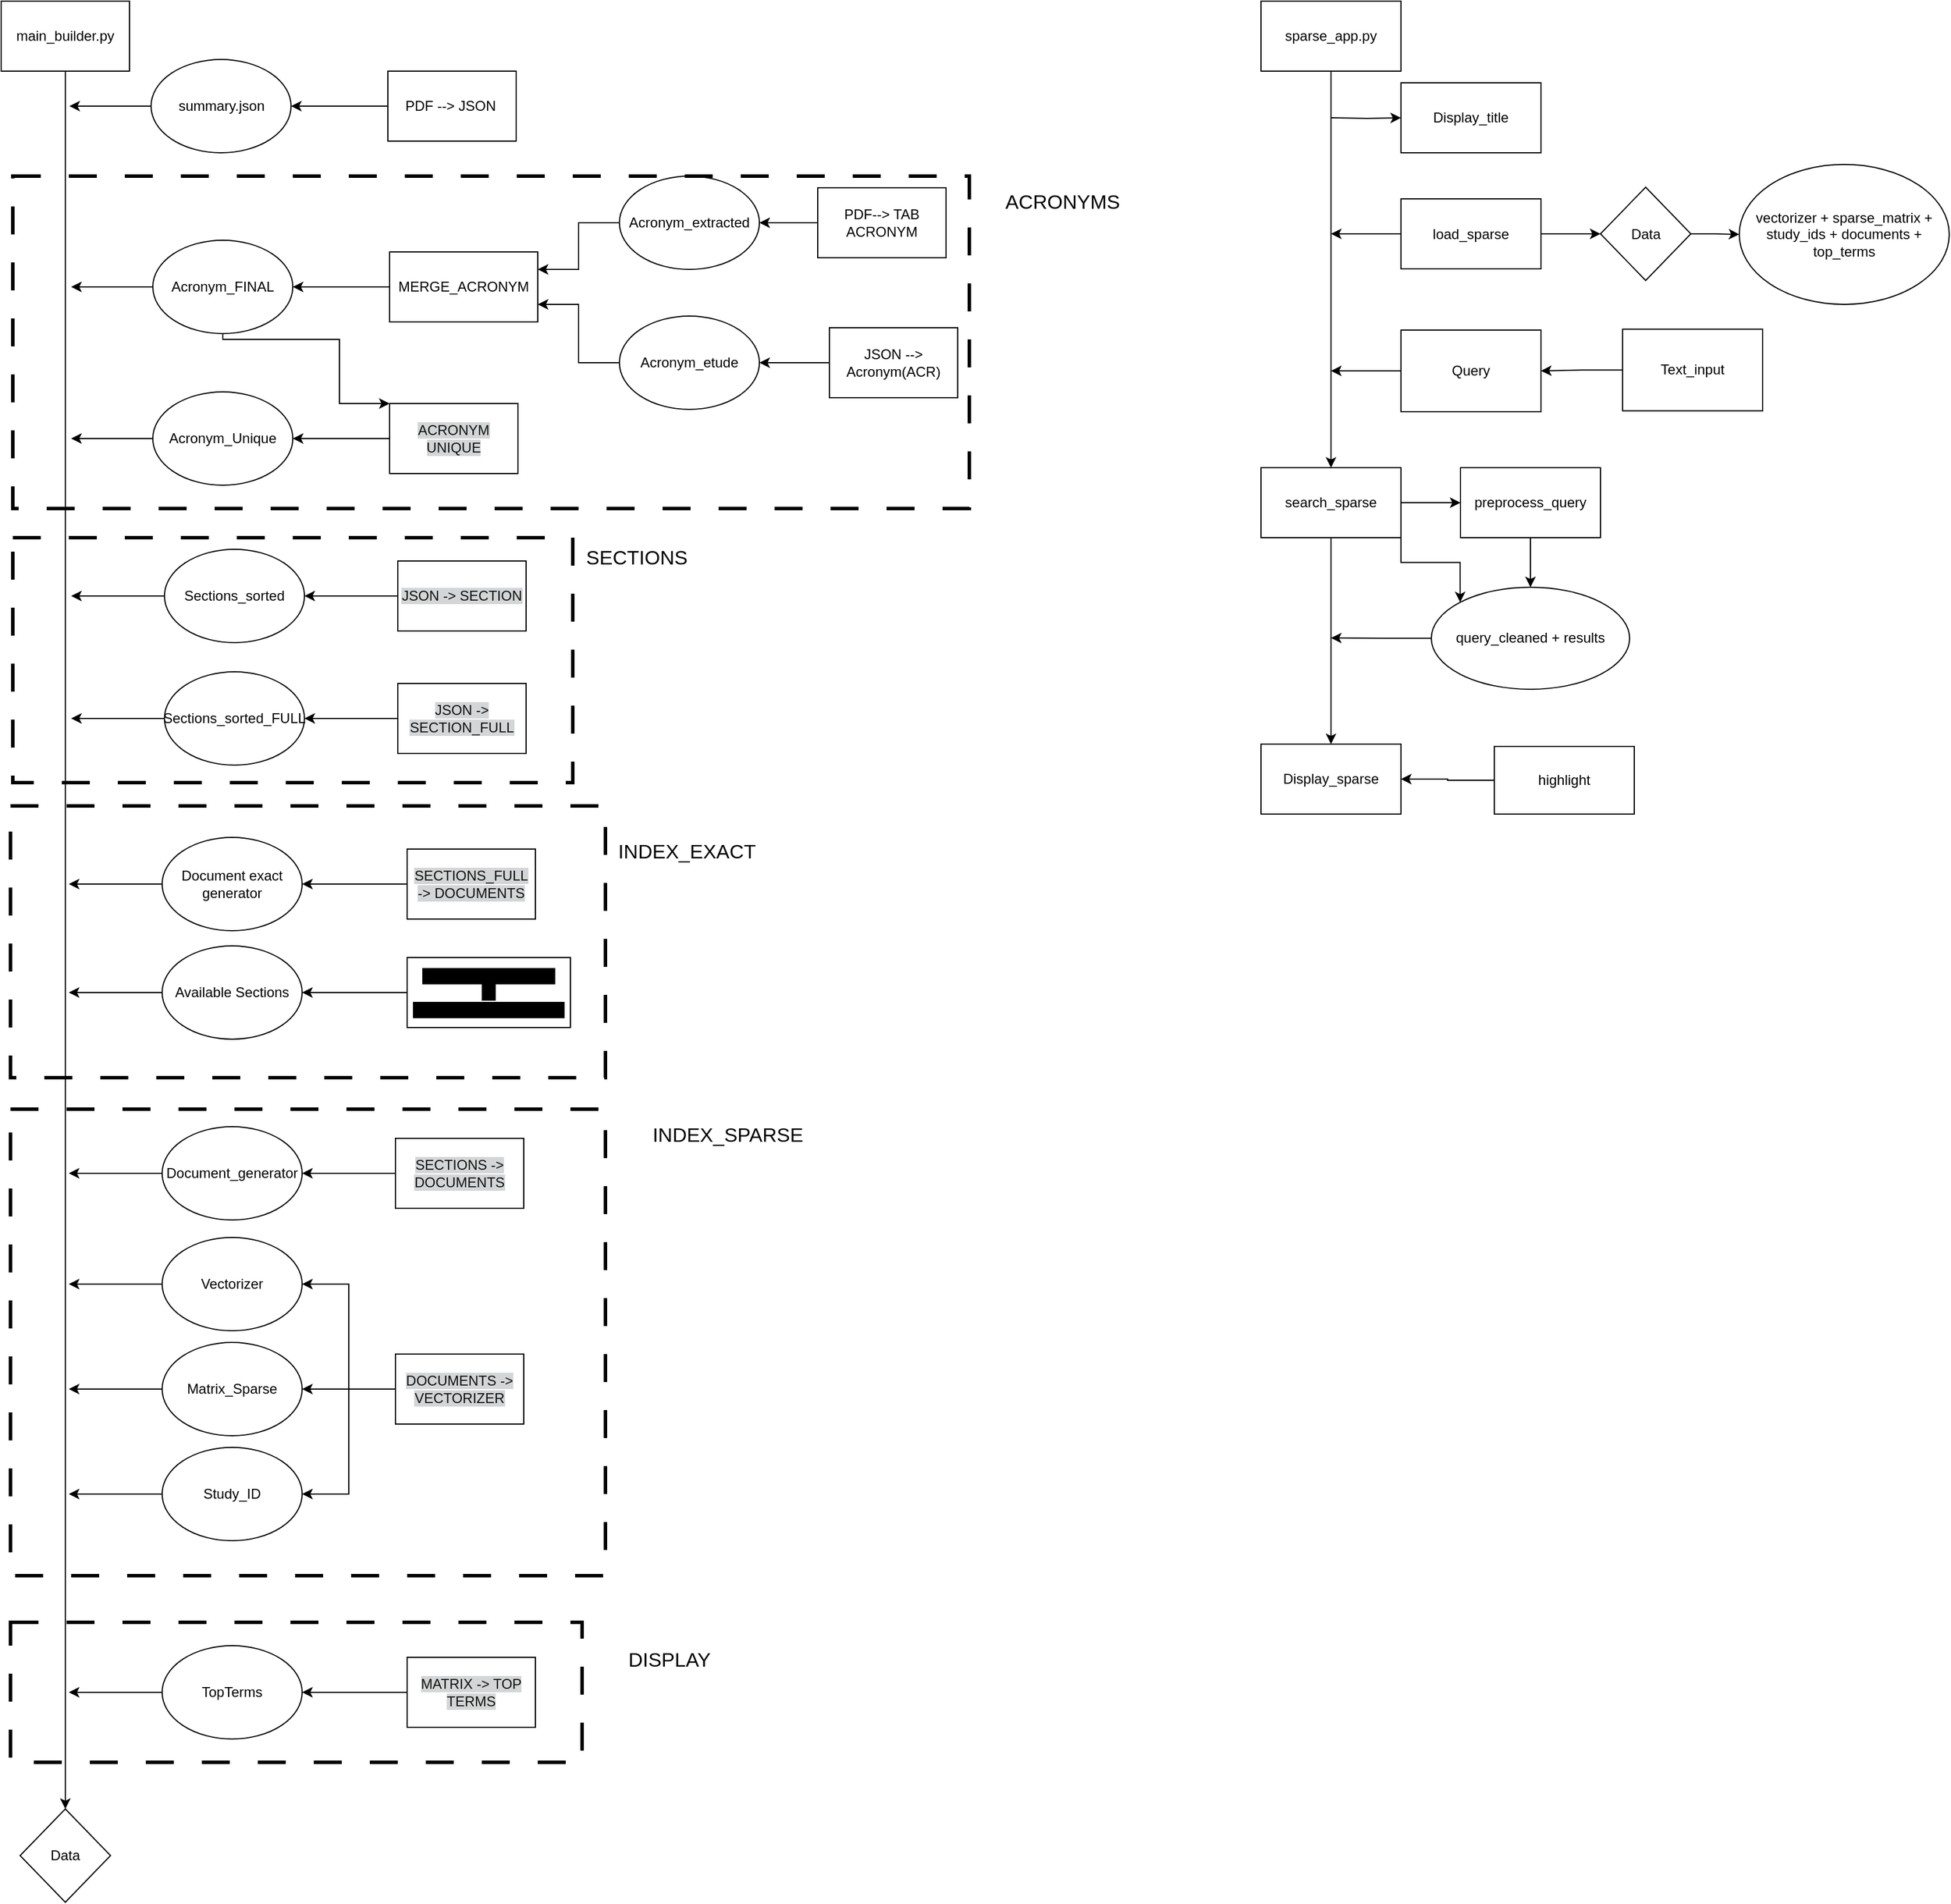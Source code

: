 <mxfile version="28.1.1">
  <diagram name="Page-1" id="GNgqUFo-OiHJyr59_QW6">
    <mxGraphModel dx="-51" dy="822" grid="1" gridSize="10" guides="1" tooltips="1" connect="1" arrows="1" fold="1" page="1" pageScale="1" pageWidth="827" pageHeight="1169" math="0" shadow="0">
      <root>
        <mxCell id="0" />
        <mxCell id="1" parent="0" />
        <mxCell id="ql1I9ebc44FmFIgegDxp-1" style="edgeStyle=orthogonalEdgeStyle;rounded=0;orthogonalLoop=1;jettySize=auto;html=1;entryX=0.5;entryY=0;entryDx=0;entryDy=0;" parent="1" source="ql1I9ebc44FmFIgegDxp-2" target="ql1I9ebc44FmFIgegDxp-20" edge="1">
          <mxGeometry relative="1" as="geometry">
            <mxPoint x="1735" y="640" as="targetPoint" />
          </mxGeometry>
        </mxCell>
        <mxCell id="ql1I9ebc44FmFIgegDxp-2" value="main_builder.py" style="rounded=0;whiteSpace=wrap;html=1;" parent="1" vertex="1">
          <mxGeometry x="1680" width="110" height="60" as="geometry" />
        </mxCell>
        <mxCell id="ql1I9ebc44FmFIgegDxp-20" value="Data" style="rhombus;whiteSpace=wrap;html=1;" parent="1" vertex="1">
          <mxGeometry x="1696.25" y="1550" width="77.5" height="80" as="geometry" />
        </mxCell>
        <mxCell id="ql1I9ebc44FmFIgegDxp-42" style="edgeStyle=orthogonalEdgeStyle;rounded=0;orthogonalLoop=1;jettySize=auto;html=1;entryX=1;entryY=0.5;entryDx=0;entryDy=0;" parent="1" source="ql1I9ebc44FmFIgegDxp-21" target="ql1I9ebc44FmFIgegDxp-23" edge="1">
          <mxGeometry relative="1" as="geometry" />
        </mxCell>
        <mxCell id="ql1I9ebc44FmFIgegDxp-21" value="PDF --&amp;gt; JSON&amp;nbsp;" style="rounded=0;whiteSpace=wrap;html=1;" parent="1" vertex="1">
          <mxGeometry x="2011.5" y="60" width="110" height="60" as="geometry" />
        </mxCell>
        <mxCell id="ql1I9ebc44FmFIgegDxp-48" style="edgeStyle=orthogonalEdgeStyle;rounded=0;orthogonalLoop=1;jettySize=auto;html=1;" parent="1" source="ql1I9ebc44FmFIgegDxp-23" edge="1">
          <mxGeometry relative="1" as="geometry">
            <mxPoint x="1738.5" y="90" as="targetPoint" />
          </mxGeometry>
        </mxCell>
        <mxCell id="ql1I9ebc44FmFIgegDxp-23" value="summary.json" style="ellipse;whiteSpace=wrap;html=1;" parent="1" vertex="1">
          <mxGeometry x="1808.5" y="50" width="120" height="80" as="geometry" />
        </mxCell>
        <mxCell id="ql1I9ebc44FmFIgegDxp-25" value="PDF--&amp;gt; TAB ACRONYM" style="rounded=0;whiteSpace=wrap;html=1;" parent="1" vertex="1">
          <mxGeometry x="2380" y="160" width="110" height="60" as="geometry" />
        </mxCell>
        <mxCell id="ql1I9ebc44FmFIgegDxp-38" style="edgeStyle=orthogonalEdgeStyle;rounded=0;orthogonalLoop=1;jettySize=auto;html=1;entryX=1;entryY=0.25;entryDx=0;entryDy=0;" parent="1" source="ql1I9ebc44FmFIgegDxp-27" target="ql1I9ebc44FmFIgegDxp-35" edge="1">
          <mxGeometry relative="1" as="geometry" />
        </mxCell>
        <mxCell id="ql1I9ebc44FmFIgegDxp-27" value="Acronym_extracted" style="ellipse;whiteSpace=wrap;html=1;" parent="1" vertex="1">
          <mxGeometry x="2210" y="150" width="120" height="80" as="geometry" />
        </mxCell>
        <mxCell id="ql1I9ebc44FmFIgegDxp-57" style="edgeStyle=orthogonalEdgeStyle;rounded=0;orthogonalLoop=1;jettySize=auto;html=1;entryX=0;entryY=0;entryDx=0;entryDy=0;" parent="1" source="ql1I9ebc44FmFIgegDxp-30" target="ql1I9ebc44FmFIgegDxp-46" edge="1">
          <mxGeometry relative="1" as="geometry">
            <Array as="points">
              <mxPoint x="1870" y="290" />
              <mxPoint x="1970" y="290" />
              <mxPoint x="1970" y="345" />
            </Array>
          </mxGeometry>
        </mxCell>
        <mxCell id="ql1I9ebc44FmFIgegDxp-59" style="edgeStyle=orthogonalEdgeStyle;rounded=0;orthogonalLoop=1;jettySize=auto;html=1;" parent="1" source="ql1I9ebc44FmFIgegDxp-30" edge="1">
          <mxGeometry relative="1" as="geometry">
            <mxPoint x="1740" y="245.0" as="targetPoint" />
          </mxGeometry>
        </mxCell>
        <mxCell id="ql1I9ebc44FmFIgegDxp-30" value="Acronym_FINAL" style="ellipse;whiteSpace=wrap;html=1;" parent="1" vertex="1">
          <mxGeometry x="1810" y="205" width="120" height="80" as="geometry" />
        </mxCell>
        <mxCell id="ql1I9ebc44FmFIgegDxp-44" style="edgeStyle=orthogonalEdgeStyle;rounded=0;orthogonalLoop=1;jettySize=auto;html=1;entryX=1;entryY=0.5;entryDx=0;entryDy=0;" parent="1" source="ql1I9ebc44FmFIgegDxp-34" target="ql1I9ebc44FmFIgegDxp-29" edge="1">
          <mxGeometry relative="1" as="geometry" />
        </mxCell>
        <mxCell id="ql1I9ebc44FmFIgegDxp-34" value="JSON --&amp;gt; Acronym(ACR)" style="rounded=0;whiteSpace=wrap;html=1;" parent="1" vertex="1">
          <mxGeometry x="2390" y="280" width="110" height="60" as="geometry" />
        </mxCell>
        <mxCell id="ql1I9ebc44FmFIgegDxp-47" style="edgeStyle=orthogonalEdgeStyle;rounded=0;orthogonalLoop=1;jettySize=auto;html=1;" parent="1" source="ql1I9ebc44FmFIgegDxp-46" target="ql1I9ebc44FmFIgegDxp-31" edge="1">
          <mxGeometry relative="1" as="geometry" />
        </mxCell>
        <mxCell id="ql1I9ebc44FmFIgegDxp-46" value="&lt;span style=&quot;background-color: light-dark(rgb(211, 213, 214), rgb(0, 0, 0));&quot;&gt;&lt;font style=&quot;color: light-dark(rgb(18, 18, 18), rgb(255, 255, 255));&quot;&gt;ACRONYM UNIQUE&lt;/font&gt;&lt;/span&gt;" style="rounded=0;whiteSpace=wrap;html=1;" parent="1" vertex="1">
          <mxGeometry x="2013" y="345" width="110" height="60" as="geometry" />
        </mxCell>
        <mxCell id="ql1I9ebc44FmFIgegDxp-58" style="edgeStyle=orthogonalEdgeStyle;rounded=0;orthogonalLoop=1;jettySize=auto;html=1;" parent="1" source="ql1I9ebc44FmFIgegDxp-31" edge="1">
          <mxGeometry relative="1" as="geometry">
            <mxPoint x="1740" y="375" as="targetPoint" />
          </mxGeometry>
        </mxCell>
        <mxCell id="ql1I9ebc44FmFIgegDxp-31" value="Acronym_Unique" style="ellipse;whiteSpace=wrap;html=1;" parent="1" vertex="1">
          <mxGeometry x="1810" y="335" width="120" height="80" as="geometry" />
        </mxCell>
        <mxCell id="ql1I9ebc44FmFIgegDxp-51" value="" style="edgeStyle=orthogonalEdgeStyle;rounded=0;orthogonalLoop=1;jettySize=auto;html=1;entryX=1;entryY=0.5;entryDx=0;entryDy=0;" parent="1" source="ql1I9ebc44FmFIgegDxp-25" target="ql1I9ebc44FmFIgegDxp-27" edge="1">
          <mxGeometry relative="1" as="geometry">
            <mxPoint x="2150" y="275" as="sourcePoint" />
            <mxPoint x="2013" y="200" as="targetPoint" />
          </mxGeometry>
        </mxCell>
        <mxCell id="ql1I9ebc44FmFIgegDxp-53" value="" style="edgeStyle=orthogonalEdgeStyle;rounded=0;orthogonalLoop=1;jettySize=auto;html=1;entryX=1;entryY=0.75;entryDx=0;entryDy=0;" parent="1" source="ql1I9ebc44FmFIgegDxp-29" target="ql1I9ebc44FmFIgegDxp-35" edge="1">
          <mxGeometry relative="1" as="geometry">
            <mxPoint x="2130" y="250" as="targetPoint" />
          </mxGeometry>
        </mxCell>
        <mxCell id="ql1I9ebc44FmFIgegDxp-29" value="Acronym_etude" style="ellipse;whiteSpace=wrap;html=1;" parent="1" vertex="1">
          <mxGeometry x="2210" y="270" width="120" height="80" as="geometry" />
        </mxCell>
        <mxCell id="ql1I9ebc44FmFIgegDxp-54" style="edgeStyle=orthogonalEdgeStyle;rounded=0;orthogonalLoop=1;jettySize=auto;html=1;entryX=1;entryY=0.5;entryDx=0;entryDy=0;" parent="1" source="ql1I9ebc44FmFIgegDxp-35" target="ql1I9ebc44FmFIgegDxp-30" edge="1">
          <mxGeometry relative="1" as="geometry" />
        </mxCell>
        <mxCell id="ql1I9ebc44FmFIgegDxp-35" value="MERGE_ACRONYM" style="rounded=0;whiteSpace=wrap;html=1;" parent="1" vertex="1">
          <mxGeometry x="2013" y="215" width="127" height="60" as="geometry" />
        </mxCell>
        <mxCell id="ql1I9ebc44FmFIgegDxp-65" style="edgeStyle=orthogonalEdgeStyle;rounded=0;orthogonalLoop=1;jettySize=auto;html=1;entryX=1;entryY=0.5;entryDx=0;entryDy=0;" parent="1" source="ql1I9ebc44FmFIgegDxp-60" target="ql1I9ebc44FmFIgegDxp-63" edge="1">
          <mxGeometry relative="1" as="geometry" />
        </mxCell>
        <mxCell id="ql1I9ebc44FmFIgegDxp-60" value="&lt;span style=&quot;background-color: light-dark(rgb(211, 213, 214), rgb(0, 0, 0));&quot;&gt;&lt;font style=&quot;color: light-dark(rgb(18, 18, 18), rgb(255, 255, 255));&quot;&gt;JSON -&amp;gt; SECTION&lt;/font&gt;&lt;/span&gt;" style="rounded=0;whiteSpace=wrap;html=1;" parent="1" vertex="1">
          <mxGeometry x="2020" y="480" width="110" height="60" as="geometry" />
        </mxCell>
        <mxCell id="ql1I9ebc44FmFIgegDxp-66" style="edgeStyle=orthogonalEdgeStyle;rounded=0;orthogonalLoop=1;jettySize=auto;html=1;entryX=1;entryY=0.5;entryDx=0;entryDy=0;" parent="1" source="ql1I9ebc44FmFIgegDxp-61" target="ql1I9ebc44FmFIgegDxp-64" edge="1">
          <mxGeometry relative="1" as="geometry" />
        </mxCell>
        <mxCell id="ql1I9ebc44FmFIgegDxp-61" value="&lt;span style=&quot;background-color: light-dark(rgb(211, 213, 214), rgb(0, 0, 0));&quot;&gt;&lt;font style=&quot;color: light-dark(rgb(18, 18, 18), rgb(255, 255, 255));&quot;&gt;JSON -&amp;gt; SECTION_FULL&lt;/font&gt;&lt;/span&gt;" style="rounded=0;whiteSpace=wrap;html=1;" parent="1" vertex="1">
          <mxGeometry x="2020" y="585" width="110" height="60" as="geometry" />
        </mxCell>
        <mxCell id="ql1I9ebc44FmFIgegDxp-68" style="edgeStyle=orthogonalEdgeStyle;rounded=0;orthogonalLoop=1;jettySize=auto;html=1;" parent="1" source="ql1I9ebc44FmFIgegDxp-63" edge="1">
          <mxGeometry relative="1" as="geometry">
            <mxPoint x="1740" y="510" as="targetPoint" />
          </mxGeometry>
        </mxCell>
        <mxCell id="ql1I9ebc44FmFIgegDxp-63" value="Sections_sorted" style="ellipse;whiteSpace=wrap;html=1;" parent="1" vertex="1">
          <mxGeometry x="1820" y="470" width="120" height="80" as="geometry" />
        </mxCell>
        <mxCell id="ql1I9ebc44FmFIgegDxp-67" style="edgeStyle=orthogonalEdgeStyle;rounded=0;orthogonalLoop=1;jettySize=auto;html=1;" parent="1" source="ql1I9ebc44FmFIgegDxp-64" edge="1">
          <mxGeometry relative="1" as="geometry">
            <mxPoint x="1740" y="615" as="targetPoint" />
          </mxGeometry>
        </mxCell>
        <mxCell id="ql1I9ebc44FmFIgegDxp-64" value="Sections_sorted_FULL" style="ellipse;whiteSpace=wrap;html=1;" parent="1" vertex="1">
          <mxGeometry x="1820" y="575" width="120" height="80" as="geometry" />
        </mxCell>
        <mxCell id="ql1I9ebc44FmFIgegDxp-73" value="" style="rounded=0;whiteSpace=wrap;html=1;fillColor=none;dashed=1;dashPattern=8 8;strokeWidth=3;" parent="1" vertex="1">
          <mxGeometry x="1690" y="460" width="480" height="210" as="geometry" />
        </mxCell>
        <mxCell id="ql1I9ebc44FmFIgegDxp-74" value="&lt;font style=&quot;font-size: 17px;&quot;&gt;SECTIONS&lt;/font&gt;" style="text;html=1;align=center;verticalAlign=middle;whiteSpace=wrap;rounded=0;" parent="1" vertex="1">
          <mxGeometry x="2180" y="455" width="90" height="45" as="geometry" />
        </mxCell>
        <mxCell id="ql1I9ebc44FmFIgegDxp-75" value="" style="rounded=0;whiteSpace=wrap;html=1;fillColor=none;dashed=1;dashPattern=8 8;strokeWidth=3;" parent="1" vertex="1">
          <mxGeometry x="1690" y="150" width="820" height="285" as="geometry" />
        </mxCell>
        <mxCell id="ql1I9ebc44FmFIgegDxp-76" value="&lt;font style=&quot;font-size: 17px;&quot;&gt;ACRONYMS&lt;/font&gt;" style="text;html=1;align=center;verticalAlign=middle;whiteSpace=wrap;rounded=0;" parent="1" vertex="1">
          <mxGeometry x="2530" y="150" width="120" height="45" as="geometry" />
        </mxCell>
        <mxCell id="ql1I9ebc44FmFIgegDxp-77" value="" style="rounded=0;whiteSpace=wrap;html=1;fillColor=none;dashed=1;dashPattern=8 8;strokeWidth=3;" parent="1" vertex="1">
          <mxGeometry x="1688" y="950" width="510" height="400" as="geometry" />
        </mxCell>
        <mxCell id="ql1I9ebc44FmFIgegDxp-78" value="&lt;font style=&quot;font-size: 17px;&quot;&gt;INDEX_SPARSE&lt;/font&gt;" style="text;html=1;align=center;verticalAlign=middle;whiteSpace=wrap;rounded=0;" parent="1" vertex="1">
          <mxGeometry x="2228" y="950" width="150" height="45" as="geometry" />
        </mxCell>
        <mxCell id="ql1I9ebc44FmFIgegDxp-84" style="edgeStyle=orthogonalEdgeStyle;rounded=0;orthogonalLoop=1;jettySize=auto;html=1;" parent="1" source="ql1I9ebc44FmFIgegDxp-79" edge="1">
          <mxGeometry relative="1" as="geometry">
            <mxPoint x="1738" y="1005" as="targetPoint" />
          </mxGeometry>
        </mxCell>
        <mxCell id="ql1I9ebc44FmFIgegDxp-79" value="Document_generator" style="ellipse;whiteSpace=wrap;html=1;" parent="1" vertex="1">
          <mxGeometry x="1818" y="965" width="120" height="80" as="geometry" />
        </mxCell>
        <mxCell id="ql1I9ebc44FmFIgegDxp-88" style="edgeStyle=orthogonalEdgeStyle;rounded=0;orthogonalLoop=1;jettySize=auto;html=1;" parent="1" source="ql1I9ebc44FmFIgegDxp-80" edge="1">
          <mxGeometry relative="1" as="geometry">
            <mxPoint x="1738" y="1100" as="targetPoint" />
          </mxGeometry>
        </mxCell>
        <mxCell id="ql1I9ebc44FmFIgegDxp-80" value="Vectorizer" style="ellipse;whiteSpace=wrap;html=1;" parent="1" vertex="1">
          <mxGeometry x="1818" y="1060" width="120" height="80" as="geometry" />
        </mxCell>
        <mxCell id="ql1I9ebc44FmFIgegDxp-86" style="edgeStyle=orthogonalEdgeStyle;rounded=0;orthogonalLoop=1;jettySize=auto;html=1;entryX=1;entryY=0.5;entryDx=0;entryDy=0;" parent="1" source="ql1I9ebc44FmFIgegDxp-81" target="ql1I9ebc44FmFIgegDxp-80" edge="1">
          <mxGeometry relative="1" as="geometry" />
        </mxCell>
        <mxCell id="ql1I9ebc44FmFIgegDxp-87" style="edgeStyle=orthogonalEdgeStyle;rounded=0;orthogonalLoop=1;jettySize=auto;html=1;entryX=1;entryY=0.5;entryDx=0;entryDy=0;" parent="1" source="ql1I9ebc44FmFIgegDxp-81" target="ql1I9ebc44FmFIgegDxp-85" edge="1">
          <mxGeometry relative="1" as="geometry" />
        </mxCell>
        <mxCell id="ql1I9ebc44FmFIgegDxp-91" style="edgeStyle=orthogonalEdgeStyle;rounded=0;orthogonalLoop=1;jettySize=auto;html=1;entryX=1;entryY=0.5;entryDx=0;entryDy=0;" parent="1" source="ql1I9ebc44FmFIgegDxp-81" target="ql1I9ebc44FmFIgegDxp-90" edge="1">
          <mxGeometry relative="1" as="geometry" />
        </mxCell>
        <mxCell id="ql1I9ebc44FmFIgegDxp-81" value="&lt;span style=&quot;background-color: light-dark(rgb(211, 213, 214), rgb(0, 0, 0));&quot;&gt;&lt;font style=&quot;color: light-dark(rgb(18, 18, 18), rgb(255, 255, 255));&quot;&gt;DOCUMENTS -&amp;gt; VECTORIZER&lt;/font&gt;&lt;/span&gt;" style="rounded=0;whiteSpace=wrap;html=1;" parent="1" vertex="1">
          <mxGeometry x="2018" y="1160" width="110" height="60" as="geometry" />
        </mxCell>
        <mxCell id="ql1I9ebc44FmFIgegDxp-83" style="edgeStyle=orthogonalEdgeStyle;rounded=0;orthogonalLoop=1;jettySize=auto;html=1;entryX=1;entryY=0.5;entryDx=0;entryDy=0;" parent="1" source="ql1I9ebc44FmFIgegDxp-82" target="ql1I9ebc44FmFIgegDxp-79" edge="1">
          <mxGeometry relative="1" as="geometry" />
        </mxCell>
        <mxCell id="ql1I9ebc44FmFIgegDxp-82" value="&lt;span style=&quot;background-color: light-dark(rgb(211, 213, 214), rgb(0, 0, 0));&quot;&gt;&lt;font style=&quot;color: light-dark(rgb(18, 18, 18), rgb(255, 255, 255));&quot;&gt;SECTIONS -&amp;gt; DOCUMENTS&lt;/font&gt;&lt;/span&gt;" style="rounded=0;whiteSpace=wrap;html=1;" parent="1" vertex="1">
          <mxGeometry x="2018" y="975" width="110" height="60" as="geometry" />
        </mxCell>
        <mxCell id="ql1I9ebc44FmFIgegDxp-89" style="edgeStyle=orthogonalEdgeStyle;rounded=0;orthogonalLoop=1;jettySize=auto;html=1;" parent="1" source="ql1I9ebc44FmFIgegDxp-85" edge="1">
          <mxGeometry relative="1" as="geometry">
            <mxPoint x="1738" y="1190" as="targetPoint" />
          </mxGeometry>
        </mxCell>
        <mxCell id="ql1I9ebc44FmFIgegDxp-85" value="Matrix_Sparse" style="ellipse;whiteSpace=wrap;html=1;" parent="1" vertex="1">
          <mxGeometry x="1818" y="1150" width="120" height="80" as="geometry" />
        </mxCell>
        <mxCell id="ql1I9ebc44FmFIgegDxp-92" style="edgeStyle=orthogonalEdgeStyle;rounded=0;orthogonalLoop=1;jettySize=auto;html=1;" parent="1" source="ql1I9ebc44FmFIgegDxp-90" edge="1">
          <mxGeometry relative="1" as="geometry">
            <mxPoint x="1738" y="1280" as="targetPoint" />
          </mxGeometry>
        </mxCell>
        <mxCell id="ql1I9ebc44FmFIgegDxp-90" value="Study_ID" style="ellipse;whiteSpace=wrap;html=1;" parent="1" vertex="1">
          <mxGeometry x="1818" y="1240" width="120" height="80" as="geometry" />
        </mxCell>
        <mxCell id="ql1I9ebc44FmFIgegDxp-96" style="edgeStyle=orthogonalEdgeStyle;rounded=0;orthogonalLoop=1;jettySize=auto;html=1;" parent="1" source="ql1I9ebc44FmFIgegDxp-93" edge="1">
          <mxGeometry relative="1" as="geometry">
            <mxPoint x="1738" y="1450" as="targetPoint" />
          </mxGeometry>
        </mxCell>
        <mxCell id="ql1I9ebc44FmFIgegDxp-93" value="TopTerms" style="ellipse;whiteSpace=wrap;html=1;" parent="1" vertex="1">
          <mxGeometry x="1818" y="1410" width="120" height="80" as="geometry" />
        </mxCell>
        <mxCell id="ql1I9ebc44FmFIgegDxp-95" style="edgeStyle=orthogonalEdgeStyle;rounded=0;orthogonalLoop=1;jettySize=auto;html=1;entryX=1;entryY=0.5;entryDx=0;entryDy=0;" parent="1" source="ql1I9ebc44FmFIgegDxp-94" target="ql1I9ebc44FmFIgegDxp-93" edge="1">
          <mxGeometry relative="1" as="geometry" />
        </mxCell>
        <mxCell id="ql1I9ebc44FmFIgegDxp-94" value="&lt;span style=&quot;background-color: light-dark(rgb(211, 213, 214), rgb(0, 0, 0));&quot;&gt;&lt;font style=&quot;color: light-dark(rgb(18, 18, 18), rgb(255, 255, 255));&quot;&gt;MATRIX -&amp;gt; TOP TERMS&lt;/font&gt;&lt;/span&gt;" style="rounded=0;whiteSpace=wrap;html=1;" parent="1" vertex="1">
          <mxGeometry x="2028" y="1420" width="110" height="60" as="geometry" />
        </mxCell>
        <mxCell id="ql1I9ebc44FmFIgegDxp-98" value="" style="rounded=0;whiteSpace=wrap;html=1;fillColor=none;dashed=1;dashPattern=8 8;strokeWidth=3;" parent="1" vertex="1">
          <mxGeometry x="1688" y="1390" width="490" height="120" as="geometry" />
        </mxCell>
        <mxCell id="ql1I9ebc44FmFIgegDxp-99" value="&lt;font style=&quot;font-size: 17px;&quot;&gt;DISPLAY&lt;/font&gt;" style="text;html=1;align=center;verticalAlign=middle;whiteSpace=wrap;rounded=0;" parent="1" vertex="1">
          <mxGeometry x="2208" y="1400" width="90" height="45" as="geometry" />
        </mxCell>
        <mxCell id="gT4iNRSpgPz8_031imJl-2" style="edgeStyle=orthogonalEdgeStyle;rounded=0;orthogonalLoop=1;jettySize=auto;html=1;" parent="1" source="gT4iNRSpgPz8_031imJl-3" edge="1">
          <mxGeometry relative="1" as="geometry">
            <mxPoint x="1738" y="757" as="targetPoint" />
          </mxGeometry>
        </mxCell>
        <mxCell id="gT4iNRSpgPz8_031imJl-3" value="Document exact generator" style="ellipse;whiteSpace=wrap;html=1;" parent="1" vertex="1">
          <mxGeometry x="1818" y="717" width="120" height="80" as="geometry" />
        </mxCell>
        <mxCell id="gT4iNRSpgPz8_031imJl-4" style="edgeStyle=orthogonalEdgeStyle;rounded=0;orthogonalLoop=1;jettySize=auto;html=1;entryX=1;entryY=0.5;entryDx=0;entryDy=0;" parent="1" source="gT4iNRSpgPz8_031imJl-5" target="gT4iNRSpgPz8_031imJl-3" edge="1">
          <mxGeometry relative="1" as="geometry" />
        </mxCell>
        <mxCell id="gT4iNRSpgPz8_031imJl-5" value="&lt;span style=&quot;background-color: light-dark(rgb(211, 213, 214), rgb(0, 0, 0));&quot;&gt;&lt;font style=&quot;color: light-dark(rgb(18, 18, 18), rgb(255, 255, 255));&quot;&gt;SECTIONS_FULL&lt;br&gt;-&amp;gt; DOCUMENTS&lt;/font&gt;&lt;/span&gt;" style="rounded=0;whiteSpace=wrap;html=1;" parent="1" vertex="1">
          <mxGeometry x="2028" y="727" width="110" height="60" as="geometry" />
        </mxCell>
        <mxCell id="gT4iNRSpgPz8_031imJl-7" value="&lt;font style=&quot;font-size: 17px;&quot;&gt;INDEX_EXACT&lt;/font&gt;" style="text;html=1;align=center;verticalAlign=middle;whiteSpace=wrap;rounded=0;" parent="1" vertex="1">
          <mxGeometry x="2208" y="707" width="120" height="45" as="geometry" />
        </mxCell>
        <mxCell id="gT4iNRSpgPz8_031imJl-8" value="" style="rounded=0;whiteSpace=wrap;html=1;fillColor=none;dashed=1;dashPattern=8 8;strokeWidth=3;" parent="1" vertex="1">
          <mxGeometry x="1688" y="690" width="510" height="233" as="geometry" />
        </mxCell>
        <mxCell id="gT4iNRSpgPz8_031imJl-9" style="edgeStyle=orthogonalEdgeStyle;rounded=0;orthogonalLoop=1;jettySize=auto;html=1;" parent="1" source="gT4iNRSpgPz8_031imJl-10" edge="1">
          <mxGeometry relative="1" as="geometry">
            <mxPoint x="1738" y="850" as="targetPoint" />
          </mxGeometry>
        </mxCell>
        <mxCell id="gT4iNRSpgPz8_031imJl-10" value="Available Sections" style="ellipse;whiteSpace=wrap;html=1;" parent="1" vertex="1">
          <mxGeometry x="1818" y="810" width="120" height="80" as="geometry" />
        </mxCell>
        <mxCell id="gT4iNRSpgPz8_031imJl-11" style="edgeStyle=orthogonalEdgeStyle;rounded=0;orthogonalLoop=1;jettySize=auto;html=1;entryX=1;entryY=0.5;entryDx=0;entryDy=0;" parent="1" source="gT4iNRSpgPz8_031imJl-12" target="gT4iNRSpgPz8_031imJl-10" edge="1">
          <mxGeometry relative="1" as="geometry" />
        </mxCell>
        <mxCell id="gT4iNRSpgPz8_031imJl-12" value="&lt;span style=&quot;background-color: light-dark(rgb(0, 0, 0), rgb(0, 0, 0));&quot;&gt;&lt;font&gt;DOCUMENTS_FULL&lt;/font&gt;&lt;/span&gt;&lt;div&gt;&lt;span style=&quot;background-color: light-dark(rgb(0, 0, 0), rgb(0, 0, 0));&quot;&gt;&lt;font&gt;-&amp;gt; SECTIONS_AVAILABLE&lt;/font&gt;&lt;/span&gt;&lt;/div&gt;" style="rounded=0;whiteSpace=wrap;html=1;" parent="1" vertex="1">
          <mxGeometry x="2028" y="820" width="140" height="60" as="geometry" />
        </mxCell>
        <mxCell id="gT4iNRSpgPz8_031imJl-38" value="" style="edgeStyle=orthogonalEdgeStyle;rounded=0;orthogonalLoop=1;jettySize=auto;html=1;" parent="1" edge="1">
          <mxGeometry relative="1" as="geometry">
            <mxPoint x="127.5" y="595" as="targetPoint" />
          </mxGeometry>
        </mxCell>
        <mxCell id="uJ9Kcmu_RjlqOqqsr5nl-4" style="edgeStyle=orthogonalEdgeStyle;rounded=0;orthogonalLoop=1;jettySize=auto;html=1;entryX=0.5;entryY=0;entryDx=0;entryDy=0;" parent="1" source="uJ9Kcmu_RjlqOqqsr5nl-5" target="uJ9Kcmu_RjlqOqqsr5nl-9" edge="1">
          <mxGeometry relative="1" as="geometry">
            <mxPoint x="2810" y="620" as="targetPoint" />
          </mxGeometry>
        </mxCell>
        <mxCell id="uJ9Kcmu_RjlqOqqsr5nl-5" value="sparse_app.py" style="rounded=0;whiteSpace=wrap;html=1;" parent="1" vertex="1">
          <mxGeometry x="2760" width="120" height="60" as="geometry" />
        </mxCell>
        <mxCell id="uJ9Kcmu_RjlqOqqsr5nl-6" style="edgeStyle=orthogonalEdgeStyle;rounded=0;orthogonalLoop=1;jettySize=auto;html=1;entryX=0;entryY=0.5;entryDx=0;entryDy=0;" parent="1" source="uJ9Kcmu_RjlqOqqsr5nl-7" target="uJ9Kcmu_RjlqOqqsr5nl-10" edge="1">
          <mxGeometry relative="1" as="geometry" />
        </mxCell>
        <mxCell id="uJ9Kcmu_RjlqOqqsr5nl-7" value="Data" style="rhombus;whiteSpace=wrap;html=1;" parent="1" vertex="1">
          <mxGeometry x="3051" y="159.5" width="77.5" height="80" as="geometry" />
        </mxCell>
        <mxCell id="uJ9Kcmu_RjlqOqqsr5nl-8" style="edgeStyle=orthogonalEdgeStyle;rounded=0;orthogonalLoop=1;jettySize=auto;html=1;entryX=0.5;entryY=0;entryDx=0;entryDy=0;" parent="1" source="uJ9Kcmu_RjlqOqqsr5nl-9" target="uJ9Kcmu_RjlqOqqsr5nl-23" edge="1">
          <mxGeometry relative="1" as="geometry" />
        </mxCell>
        <mxCell id="2cY7QteUIcVS3aujSRc4-3" style="edgeStyle=orthogonalEdgeStyle;rounded=0;orthogonalLoop=1;jettySize=auto;html=1;entryX=0;entryY=0.5;entryDx=0;entryDy=0;" parent="1" source="uJ9Kcmu_RjlqOqqsr5nl-9" target="2cY7QteUIcVS3aujSRc4-4" edge="1">
          <mxGeometry relative="1" as="geometry">
            <mxPoint x="2950.0" y="430" as="targetPoint" />
          </mxGeometry>
        </mxCell>
        <mxCell id="2cY7QteUIcVS3aujSRc4-7" style="edgeStyle=orthogonalEdgeStyle;rounded=0;orthogonalLoop=1;jettySize=auto;html=1;exitX=1;exitY=1;exitDx=0;exitDy=0;entryX=0;entryY=0;entryDx=0;entryDy=0;" parent="1" source="uJ9Kcmu_RjlqOqqsr5nl-9" target="2cY7QteUIcVS3aujSRc4-8" edge="1">
          <mxGeometry relative="1" as="geometry">
            <mxPoint x="2940.0" y="510" as="targetPoint" />
          </mxGeometry>
        </mxCell>
        <mxCell id="uJ9Kcmu_RjlqOqqsr5nl-9" value="search_sparse" style="rounded=0;whiteSpace=wrap;html=1;" parent="1" vertex="1">
          <mxGeometry x="2760" y="400" width="120" height="60" as="geometry" />
        </mxCell>
        <mxCell id="uJ9Kcmu_RjlqOqqsr5nl-10" value="vectorizer + sparse_matrix + study_ids + documents + top_terms" style="ellipse;whiteSpace=wrap;html=1;" parent="1" vertex="1">
          <mxGeometry x="3170" y="140" width="180" height="120" as="geometry" />
        </mxCell>
        <mxCell id="uJ9Kcmu_RjlqOqqsr5nl-11" style="edgeStyle=orthogonalEdgeStyle;rounded=0;orthogonalLoop=1;jettySize=auto;html=1;" parent="1" source="uJ9Kcmu_RjlqOqqsr5nl-13" edge="1">
          <mxGeometry relative="1" as="geometry">
            <mxPoint x="2820" y="199.5" as="targetPoint" />
          </mxGeometry>
        </mxCell>
        <mxCell id="uJ9Kcmu_RjlqOqqsr5nl-12" style="edgeStyle=orthogonalEdgeStyle;rounded=0;orthogonalLoop=1;jettySize=auto;html=1;entryX=0;entryY=0.5;entryDx=0;entryDy=0;" parent="1" source="uJ9Kcmu_RjlqOqqsr5nl-13" target="uJ9Kcmu_RjlqOqqsr5nl-7" edge="1">
          <mxGeometry relative="1" as="geometry" />
        </mxCell>
        <mxCell id="uJ9Kcmu_RjlqOqqsr5nl-13" value="load_sparse" style="rounded=0;whiteSpace=wrap;html=1;" parent="1" vertex="1">
          <mxGeometry x="2880" y="169.5" width="120" height="60" as="geometry" />
        </mxCell>
        <mxCell id="uJ9Kcmu_RjlqOqqsr5nl-14" style="edgeStyle=orthogonalEdgeStyle;rounded=0;orthogonalLoop=1;jettySize=auto;html=1;" parent="1" source="uJ9Kcmu_RjlqOqqsr5nl-16" edge="1">
          <mxGeometry relative="1" as="geometry">
            <mxPoint x="2820" y="317" as="targetPoint" />
          </mxGeometry>
        </mxCell>
        <mxCell id="uJ9Kcmu_RjlqOqqsr5nl-16" value="Query" style="rounded=0;whiteSpace=wrap;html=1;" parent="1" vertex="1">
          <mxGeometry x="2880" y="282" width="120" height="70" as="geometry" />
        </mxCell>
        <mxCell id="uJ9Kcmu_RjlqOqqsr5nl-17" value="" style="edgeStyle=orthogonalEdgeStyle;rounded=0;orthogonalLoop=1;jettySize=auto;html=1;entryX=1;entryY=0.5;entryDx=0;entryDy=0;" parent="1" source="uJ9Kcmu_RjlqOqqsr5nl-18" target="uJ9Kcmu_RjlqOqqsr5nl-16" edge="1">
          <mxGeometry relative="1" as="geometry">
            <mxPoint x="3177.5" y="317" as="targetPoint" />
          </mxGeometry>
        </mxCell>
        <mxCell id="uJ9Kcmu_RjlqOqqsr5nl-18" value="Text_input" style="rounded=0;whiteSpace=wrap;html=1;" parent="1" vertex="1">
          <mxGeometry x="3070" y="281.25" width="120" height="70" as="geometry" />
        </mxCell>
        <mxCell id="uJ9Kcmu_RjlqOqqsr5nl-23" value="Display_sparse" style="rounded=0;whiteSpace=wrap;html=1;" parent="1" vertex="1">
          <mxGeometry x="2760" y="637" width="120" height="60" as="geometry" />
        </mxCell>
        <mxCell id="uJ9Kcmu_RjlqOqqsr5nl-24" style="edgeStyle=orthogonalEdgeStyle;rounded=0;orthogonalLoop=1;jettySize=auto;html=1;entryX=1;entryY=0.5;entryDx=0;entryDy=0;" parent="1" source="uJ9Kcmu_RjlqOqqsr5nl-25" target="uJ9Kcmu_RjlqOqqsr5nl-23" edge="1">
          <mxGeometry relative="1" as="geometry" />
        </mxCell>
        <mxCell id="uJ9Kcmu_RjlqOqqsr5nl-25" value="highlight" style="rounded=0;whiteSpace=wrap;html=1;" parent="1" vertex="1">
          <mxGeometry x="2960" y="639" width="120" height="58" as="geometry" />
        </mxCell>
        <mxCell id="2cY7QteUIcVS3aujSRc4-2" style="edgeStyle=orthogonalEdgeStyle;rounded=0;orthogonalLoop=1;jettySize=auto;html=1;entryX=0;entryY=0.5;entryDx=0;entryDy=0;" parent="1" target="2cY7QteUIcVS3aujSRc4-1" edge="1">
          <mxGeometry relative="1" as="geometry">
            <mxPoint x="2820" y="100" as="targetPoint" />
            <mxPoint x="2820" y="100" as="sourcePoint" />
            <Array as="points" />
          </mxGeometry>
        </mxCell>
        <mxCell id="2cY7QteUIcVS3aujSRc4-1" value="Display_title" style="rounded=0;whiteSpace=wrap;html=1;" parent="1" vertex="1">
          <mxGeometry x="2880" y="70" width="120" height="60" as="geometry" />
        </mxCell>
        <mxCell id="2cY7QteUIcVS3aujSRc4-6" style="edgeStyle=orthogonalEdgeStyle;rounded=0;orthogonalLoop=1;jettySize=auto;html=1;entryX=0.5;entryY=0;entryDx=0;entryDy=0;" parent="1" source="2cY7QteUIcVS3aujSRc4-4" target="2cY7QteUIcVS3aujSRc4-8" edge="1">
          <mxGeometry relative="1" as="geometry">
            <mxPoint x="2991" y="500" as="targetPoint" />
          </mxGeometry>
        </mxCell>
        <mxCell id="2cY7QteUIcVS3aujSRc4-4" value="preprocess_query" style="rounded=0;whiteSpace=wrap;html=1;" parent="1" vertex="1">
          <mxGeometry x="2931" y="400" width="120" height="60" as="geometry" />
        </mxCell>
        <mxCell id="2cY7QteUIcVS3aujSRc4-9" style="edgeStyle=orthogonalEdgeStyle;rounded=0;orthogonalLoop=1;jettySize=auto;html=1;exitX=0;exitY=0.5;exitDx=0;exitDy=0;" parent="1" source="2cY7QteUIcVS3aujSRc4-8" edge="1">
          <mxGeometry relative="1" as="geometry">
            <mxPoint x="2820" y="546" as="targetPoint" />
            <mxPoint x="2906.0" y="560.286" as="sourcePoint" />
          </mxGeometry>
        </mxCell>
        <mxCell id="2cY7QteUIcVS3aujSRc4-8" value="query_cleaned + results" style="ellipse;whiteSpace=wrap;html=1;" parent="1" vertex="1">
          <mxGeometry x="2906" y="502.5" width="170" height="87.5" as="geometry" />
        </mxCell>
      </root>
    </mxGraphModel>
  </diagram>
</mxfile>
